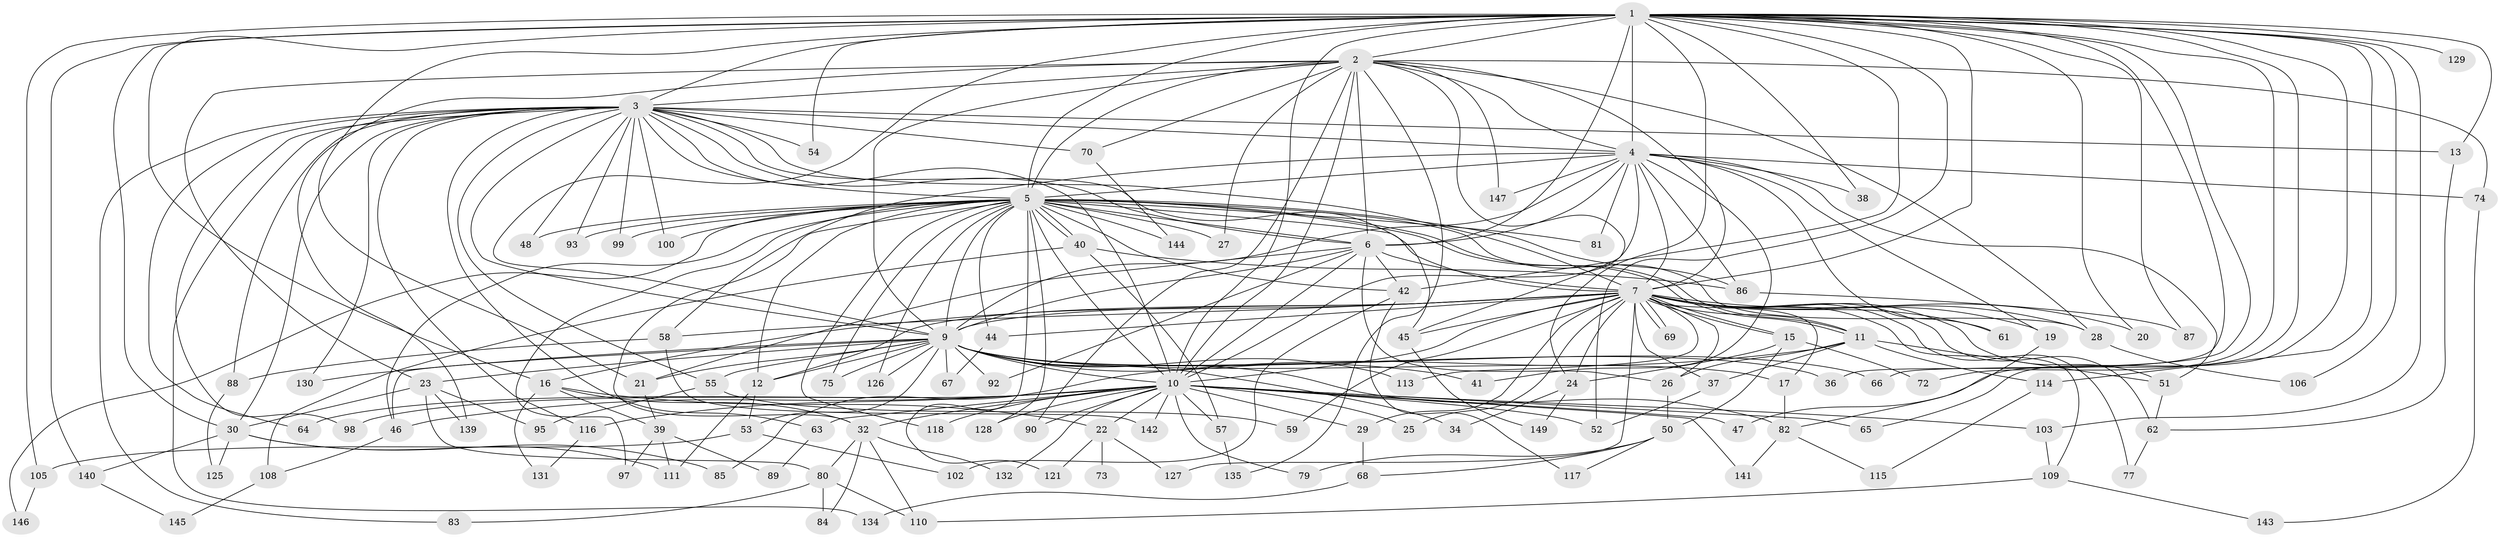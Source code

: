 // original degree distribution, {18: 0.006711409395973154, 20: 0.013422818791946308, 25: 0.006711409395973154, 36: 0.006711409395973154, 14: 0.006711409395973154, 37: 0.006711409395973154, 27: 0.006711409395973154, 29: 0.006711409395973154, 32: 0.006711409395973154, 8: 0.006711409395973154, 4: 0.09395973154362416, 3: 0.2214765100671141, 5: 0.06711409395973154, 6: 0.013422818791946308, 2: 0.5234899328859061, 7: 0.006711409395973154}
// Generated by graph-tools (version 1.1) at 2025/10/02/27/25 16:10:59]
// undirected, 119 vertices, 272 edges
graph export_dot {
graph [start="1"]
  node [color=gray90,style=filled];
  1 [super="+8"];
  2 [super="+137"];
  3 [super="+14"];
  4 [super="+35"];
  5 [super="+112"];
  6 [super="+107"];
  7 [super="+43"];
  9 [super="+133"];
  10 [super="+18"];
  11 [super="+148"];
  12 [super="+31"];
  13;
  15;
  16;
  17;
  19;
  20;
  21 [super="+94"];
  22 [super="+56"];
  23 [super="+33"];
  24 [super="+71"];
  25;
  26 [super="+123"];
  27;
  28 [super="+138"];
  29;
  30 [super="+124"];
  32 [super="+78"];
  34;
  36;
  37 [super="+49"];
  38;
  39;
  40 [super="+104"];
  41;
  42 [super="+60"];
  44;
  45 [super="+120"];
  46 [super="+96"];
  47;
  48;
  50;
  51 [super="+101"];
  52 [super="+91"];
  53;
  54;
  55;
  57 [super="+76"];
  58;
  59;
  61;
  62 [super="+122"];
  63;
  64;
  65;
  66;
  67;
  68;
  69;
  70;
  72;
  73;
  74;
  75;
  77;
  79;
  80;
  81;
  82 [super="+136"];
  83;
  84;
  85;
  86;
  87;
  88;
  89;
  90;
  92;
  93;
  95;
  97;
  98;
  99;
  100;
  102;
  103;
  105;
  106;
  108;
  109 [super="+119"];
  110;
  111;
  113;
  114;
  115;
  116;
  117;
  118;
  121;
  125;
  126;
  127;
  128;
  129;
  130;
  131;
  132;
  134;
  135;
  139;
  140;
  141;
  142;
  143;
  144;
  145;
  146;
  147;
  149;
  1 -- 2 [weight=2];
  1 -- 3 [weight=3];
  1 -- 4 [weight=3];
  1 -- 5 [weight=2];
  1 -- 6 [weight=2];
  1 -- 7 [weight=3];
  1 -- 9 [weight=3];
  1 -- 10 [weight=2];
  1 -- 20;
  1 -- 30;
  1 -- 65;
  1 -- 72;
  1 -- 106;
  1 -- 129 [weight=2];
  1 -- 24;
  1 -- 42;
  1 -- 66;
  1 -- 140;
  1 -- 13;
  1 -- 16;
  1 -- 21;
  1 -- 87;
  1 -- 36;
  1 -- 38;
  1 -- 103;
  1 -- 105;
  1 -- 47;
  1 -- 114;
  1 -- 54;
  1 -- 52;
  2 -- 3;
  2 -- 4;
  2 -- 5;
  2 -- 6;
  2 -- 7;
  2 -- 9 [weight=2];
  2 -- 10;
  2 -- 23;
  2 -- 27;
  2 -- 28;
  2 -- 45;
  2 -- 70;
  2 -- 74;
  2 -- 90;
  2 -- 135;
  2 -- 139;
  2 -- 147;
  3 -- 4;
  3 -- 5;
  3 -- 6;
  3 -- 7;
  3 -- 9;
  3 -- 10;
  3 -- 13;
  3 -- 30;
  3 -- 48;
  3 -- 54;
  3 -- 55;
  3 -- 63;
  3 -- 64;
  3 -- 83;
  3 -- 93;
  3 -- 99;
  3 -- 100;
  3 -- 116;
  3 -- 130;
  3 -- 134;
  3 -- 98;
  3 -- 70;
  3 -- 88;
  3 -- 45;
  4 -- 5;
  4 -- 6;
  4 -- 7;
  4 -- 9;
  4 -- 10 [weight=2];
  4 -- 19;
  4 -- 38;
  4 -- 41;
  4 -- 58;
  4 -- 61;
  4 -- 74;
  4 -- 81;
  4 -- 147;
  4 -- 51;
  4 -- 86;
  5 -- 6 [weight=2];
  5 -- 7;
  5 -- 9;
  5 -- 10;
  5 -- 11;
  5 -- 11;
  5 -- 12;
  5 -- 27;
  5 -- 40 [weight=2];
  5 -- 40;
  5 -- 42;
  5 -- 44;
  5 -- 46;
  5 -- 48;
  5 -- 75;
  5 -- 81;
  5 -- 86;
  5 -- 93;
  5 -- 97;
  5 -- 99;
  5 -- 100;
  5 -- 118;
  5 -- 121;
  5 -- 126;
  5 -- 128;
  5 -- 144;
  5 -- 146;
  5 -- 32;
  5 -- 28;
  6 -- 7;
  6 -- 9;
  6 -- 10;
  6 -- 26;
  6 -- 42;
  6 -- 92;
  6 -- 21;
  7 -- 9;
  7 -- 10;
  7 -- 12;
  7 -- 15;
  7 -- 15;
  7 -- 16;
  7 -- 17;
  7 -- 19;
  7 -- 20;
  7 -- 24;
  7 -- 25;
  7 -- 28;
  7 -- 29;
  7 -- 37;
  7 -- 44;
  7 -- 45;
  7 -- 51;
  7 -- 58;
  7 -- 59;
  7 -- 61;
  7 -- 69;
  7 -- 69;
  7 -- 77;
  7 -- 109;
  7 -- 113;
  7 -- 127;
  7 -- 62;
  7 -- 11;
  7 -- 26;
  9 -- 10;
  9 -- 17;
  9 -- 21;
  9 -- 23;
  9 -- 34;
  9 -- 36;
  9 -- 41;
  9 -- 46;
  9 -- 53;
  9 -- 55;
  9 -- 66;
  9 -- 67;
  9 -- 75;
  9 -- 92;
  9 -- 113;
  9 -- 126;
  9 -- 130;
  9 -- 12;
  9 -- 82;
  10 -- 22 [weight=2];
  10 -- 25;
  10 -- 29;
  10 -- 47;
  10 -- 52;
  10 -- 57 [weight=2];
  10 -- 63;
  10 -- 64;
  10 -- 65;
  10 -- 79;
  10 -- 90;
  10 -- 98;
  10 -- 103;
  10 -- 116;
  10 -- 118;
  10 -- 128;
  10 -- 132;
  10 -- 141;
  10 -- 142;
  10 -- 32;
  10 -- 46;
  11 -- 26;
  11 -- 37;
  11 -- 51;
  11 -- 85;
  11 -- 114;
  12 -- 53;
  12 -- 111;
  13 -- 62;
  15 -- 24;
  15 -- 50;
  15 -- 72;
  16 -- 22;
  16 -- 32;
  16 -- 39;
  16 -- 131;
  17 -- 82;
  19 -- 82;
  21 -- 39;
  22 -- 73 [weight=2];
  22 -- 121;
  22 -- 127;
  23 -- 95;
  23 -- 139;
  23 -- 80;
  23 -- 30;
  24 -- 34;
  24 -- 149;
  26 -- 50;
  28 -- 106;
  29 -- 68;
  30 -- 85;
  30 -- 125;
  30 -- 140;
  30 -- 111;
  32 -- 80;
  32 -- 110;
  32 -- 132;
  32 -- 84;
  37 -- 52;
  39 -- 89;
  39 -- 97;
  39 -- 111;
  40 -- 57;
  40 -- 108;
  40 -- 86;
  42 -- 102;
  42 -- 117;
  44 -- 67;
  45 -- 149;
  46 -- 108;
  50 -- 68;
  50 -- 79;
  50 -- 117;
  51 -- 62;
  53 -- 102;
  53 -- 105;
  55 -- 59;
  55 -- 95;
  57 -- 135;
  58 -- 88;
  58 -- 142;
  62 -- 77;
  63 -- 89;
  68 -- 134;
  70 -- 144;
  74 -- 143;
  80 -- 83;
  80 -- 84;
  80 -- 110;
  82 -- 115;
  82 -- 141;
  86 -- 87;
  88 -- 125;
  103 -- 109;
  105 -- 146;
  108 -- 145;
  109 -- 110;
  109 -- 143;
  114 -- 115;
  116 -- 131;
  140 -- 145;
}
